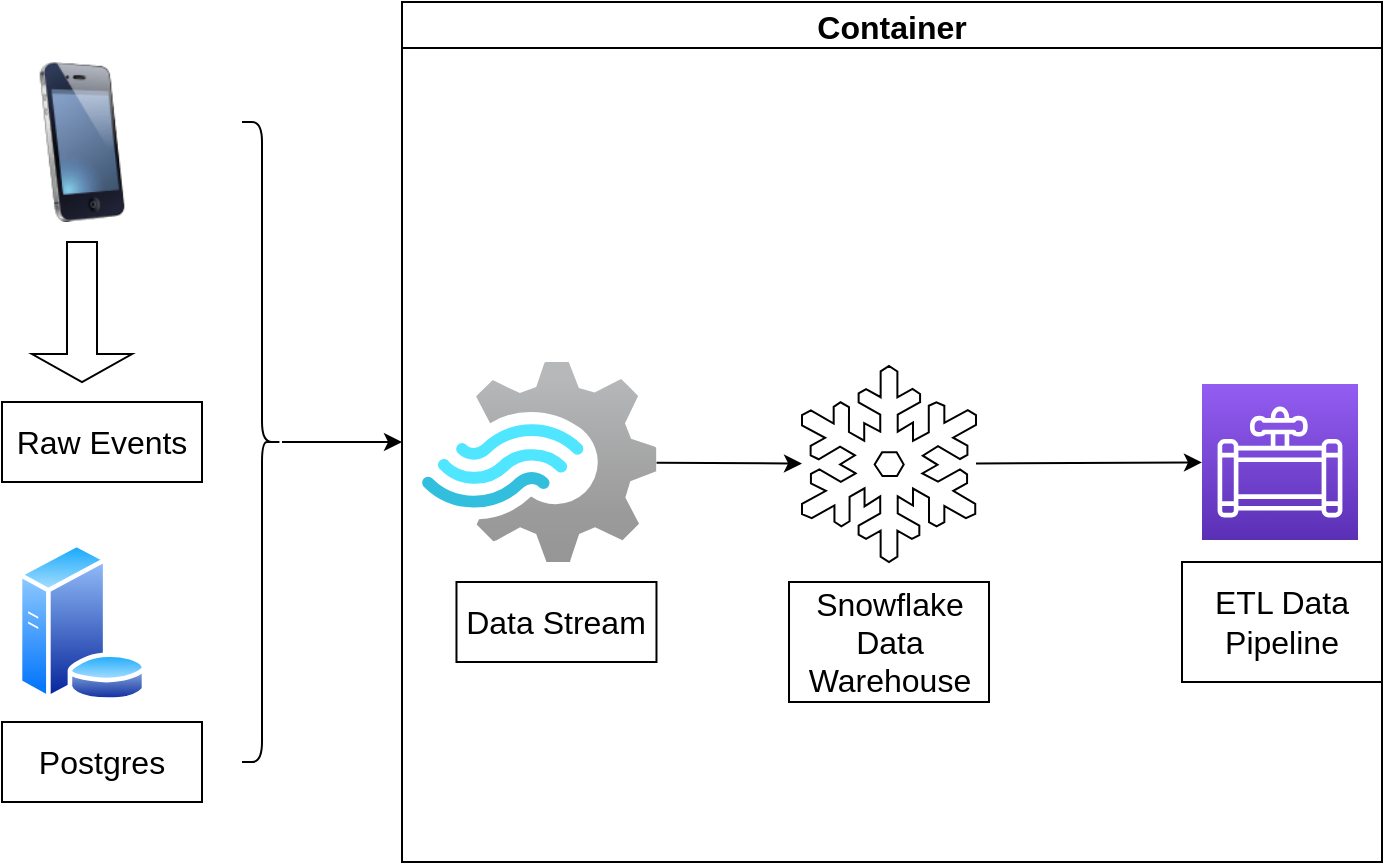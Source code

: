 <mxfile>
    <diagram id="0BOTIzh6_wVNLvswh6f4" name="Page-1">
        <mxGraphModel dx="720" dy="700" grid="1" gridSize="10" guides="1" tooltips="1" connect="1" arrows="1" fold="1" page="1" pageScale="1" pageWidth="850" pageHeight="1100" math="0" shadow="0">
            <root>
                <mxCell id="0"/>
                <mxCell id="1" parent="0"/>
                <mxCell id="2" value="" style="image;html=1;image=img/lib/clip_art/telecommunication/iPhone_128x128.png" vertex="1" parent="1">
                    <mxGeometry x="10" y="120" width="80" height="80" as="geometry"/>
                </mxCell>
                <mxCell id="3" value="" style="shape=singleArrow;direction=south;whiteSpace=wrap;html=1;" vertex="1" parent="1">
                    <mxGeometry x="25" y="210" width="50" height="70" as="geometry"/>
                </mxCell>
                <UserObject label="&lt;font style=&quot;font-size: 16px;&quot;&gt;Raw Events&lt;/font&gt;" treeRoot="1" id="4">
                    <mxCell style="whiteSpace=wrap;html=1;align=center;treeFolding=1;treeMoving=1;newEdgeStyle={&quot;edgeStyle&quot;:&quot;elbowEdgeStyle&quot;,&quot;startArrow&quot;:&quot;none&quot;,&quot;endArrow&quot;:&quot;none&quot;};" vertex="1" parent="1">
                        <mxGeometry x="10" y="290" width="100" height="40" as="geometry"/>
                    </mxCell>
                </UserObject>
                <mxCell id="5" value="" style="aspect=fixed;perimeter=ellipsePerimeter;html=1;align=center;shadow=0;dashed=0;spacingTop=3;image;image=img/lib/active_directory/database_server.svg;fontSize=16;" vertex="1" parent="1">
                    <mxGeometry x="17.2" y="360" width="65.6" height="80" as="geometry"/>
                </mxCell>
                <UserObject label="&lt;font style=&quot;font-size: 16px;&quot;&gt;Postgres&lt;/font&gt;" treeRoot="1" id="6">
                    <mxCell style="whiteSpace=wrap;html=1;align=center;treeFolding=1;treeMoving=1;newEdgeStyle={&quot;edgeStyle&quot;:&quot;elbowEdgeStyle&quot;,&quot;startArrow&quot;:&quot;none&quot;,&quot;endArrow&quot;:&quot;none&quot;};" vertex="1" parent="1">
                        <mxGeometry x="10" y="450" width="100" height="40" as="geometry"/>
                    </mxCell>
                </UserObject>
                <mxCell id="10" value="" style="edgeStyle=none;html=1;fontSize=16;" edge="1" parent="1" source="7">
                    <mxGeometry relative="1" as="geometry">
                        <mxPoint x="210" y="310" as="targetPoint"/>
                    </mxGeometry>
                </mxCell>
                <mxCell id="7" value="" style="shape=curlyBracket;whiteSpace=wrap;html=1;rounded=1;flipH=1;labelPosition=right;verticalLabelPosition=middle;align=left;verticalAlign=middle;fontSize=16;" vertex="1" parent="1">
                    <mxGeometry x="130" y="150" width="20" height="320" as="geometry"/>
                </mxCell>
                <mxCell id="8" value="Container" style="swimlane;fontSize=16;" vertex="1" parent="1">
                    <mxGeometry x="210" y="90" width="490" height="430" as="geometry"/>
                </mxCell>
                <mxCell id="15" value="" style="edgeStyle=none;html=1;fontSize=16;" edge="1" parent="8" source="11" target="13">
                    <mxGeometry relative="1" as="geometry"/>
                </mxCell>
                <mxCell id="11" value="" style="aspect=fixed;html=1;points=[];align=center;image;fontSize=12;image=img/lib/azure2/analytics/Stream_Analytics_Jobs.svg;" vertex="1" parent="8">
                    <mxGeometry x="10" y="180" width="117.24" height="100" as="geometry"/>
                </mxCell>
                <UserObject label="&lt;font style=&quot;font-size: 16px;&quot;&gt;Data Stream&lt;/font&gt;" treeRoot="1" id="12">
                    <mxCell style="whiteSpace=wrap;html=1;align=center;treeFolding=1;treeMoving=1;newEdgeStyle={&quot;edgeStyle&quot;:&quot;elbowEdgeStyle&quot;,&quot;startArrow&quot;:&quot;none&quot;,&quot;endArrow&quot;:&quot;none&quot;};" vertex="1" parent="8">
                        <mxGeometry x="27.24" y="290" width="100" height="40" as="geometry"/>
                    </mxCell>
                </UserObject>
                <mxCell id="18" value="" style="edgeStyle=none;html=1;fontSize=16;" edge="1" parent="8" source="13" target="16">
                    <mxGeometry relative="1" as="geometry"/>
                </mxCell>
                <mxCell id="13" value="" style="shape=mxgraph.signs.nature.snowflake;html=1;pointerEvents=1;fillColor=none;verticalLabelPosition=bottom;verticalAlign=top;align=center;fontSize=16;" vertex="1" parent="8">
                    <mxGeometry x="200" y="182" width="87" height="98" as="geometry"/>
                </mxCell>
                <UserObject label="&lt;font style=&quot;font-size: 16px;&quot;&gt;Snowflake Data Warehouse&lt;/font&gt;" treeRoot="1" id="14">
                    <mxCell style="whiteSpace=wrap;html=1;align=center;treeFolding=1;treeMoving=1;newEdgeStyle={&quot;edgeStyle&quot;:&quot;elbowEdgeStyle&quot;,&quot;startArrow&quot;:&quot;none&quot;,&quot;endArrow&quot;:&quot;none&quot;};" vertex="1" parent="8">
                        <mxGeometry x="193.5" y="290" width="100" height="60" as="geometry"/>
                    </mxCell>
                </UserObject>
                <mxCell id="16" value="" style="sketch=0;points=[[0,0,0],[0.25,0,0],[0.5,0,0],[0.75,0,0],[1,0,0],[0,1,0],[0.25,1,0],[0.5,1,0],[0.75,1,0],[1,1,0],[0,0.25,0],[0,0.5,0],[0,0.75,0],[1,0.25,0],[1,0.5,0],[1,0.75,0]];outlineConnect=0;fontColor=#232F3E;gradientColor=#945DF2;gradientDirection=north;fillColor=#5A30B5;strokeColor=#ffffff;dashed=0;verticalLabelPosition=bottom;verticalAlign=top;align=center;html=1;fontSize=12;fontStyle=0;aspect=fixed;shape=mxgraph.aws4.resourceIcon;resIcon=mxgraph.aws4.data_pipeline;" vertex="1" parent="8">
                    <mxGeometry x="400" y="191" width="78" height="78" as="geometry"/>
                </mxCell>
                <UserObject label="&lt;font style=&quot;font-size: 16px;&quot;&gt;ETL Data Pipeline&lt;/font&gt;" treeRoot="1" id="19">
                    <mxCell style="whiteSpace=wrap;html=1;align=center;treeFolding=1;treeMoving=1;newEdgeStyle={&quot;edgeStyle&quot;:&quot;elbowEdgeStyle&quot;,&quot;startArrow&quot;:&quot;none&quot;,&quot;endArrow&quot;:&quot;none&quot;};" vertex="1" parent="8">
                        <mxGeometry x="390" y="280" width="100" height="60" as="geometry"/>
                    </mxCell>
                </UserObject>
            </root>
        </mxGraphModel>
    </diagram>
</mxfile>